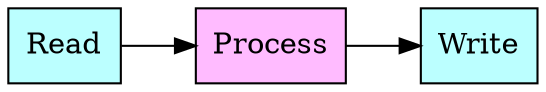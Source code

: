 digraph G {
rankdir=LR
concentrate=true
overlap=scale
"Read" [style=filled,shape=box,fillcolor="#BBFFFF"]
"Process" [style=filled,shape=box,fillcolor="#FFBBFF"]
"Write" [style=filled,shape=box,fillcolor="#BBFFFF"]
"Read" -> "Process"
"Process" -> "Write"
}
